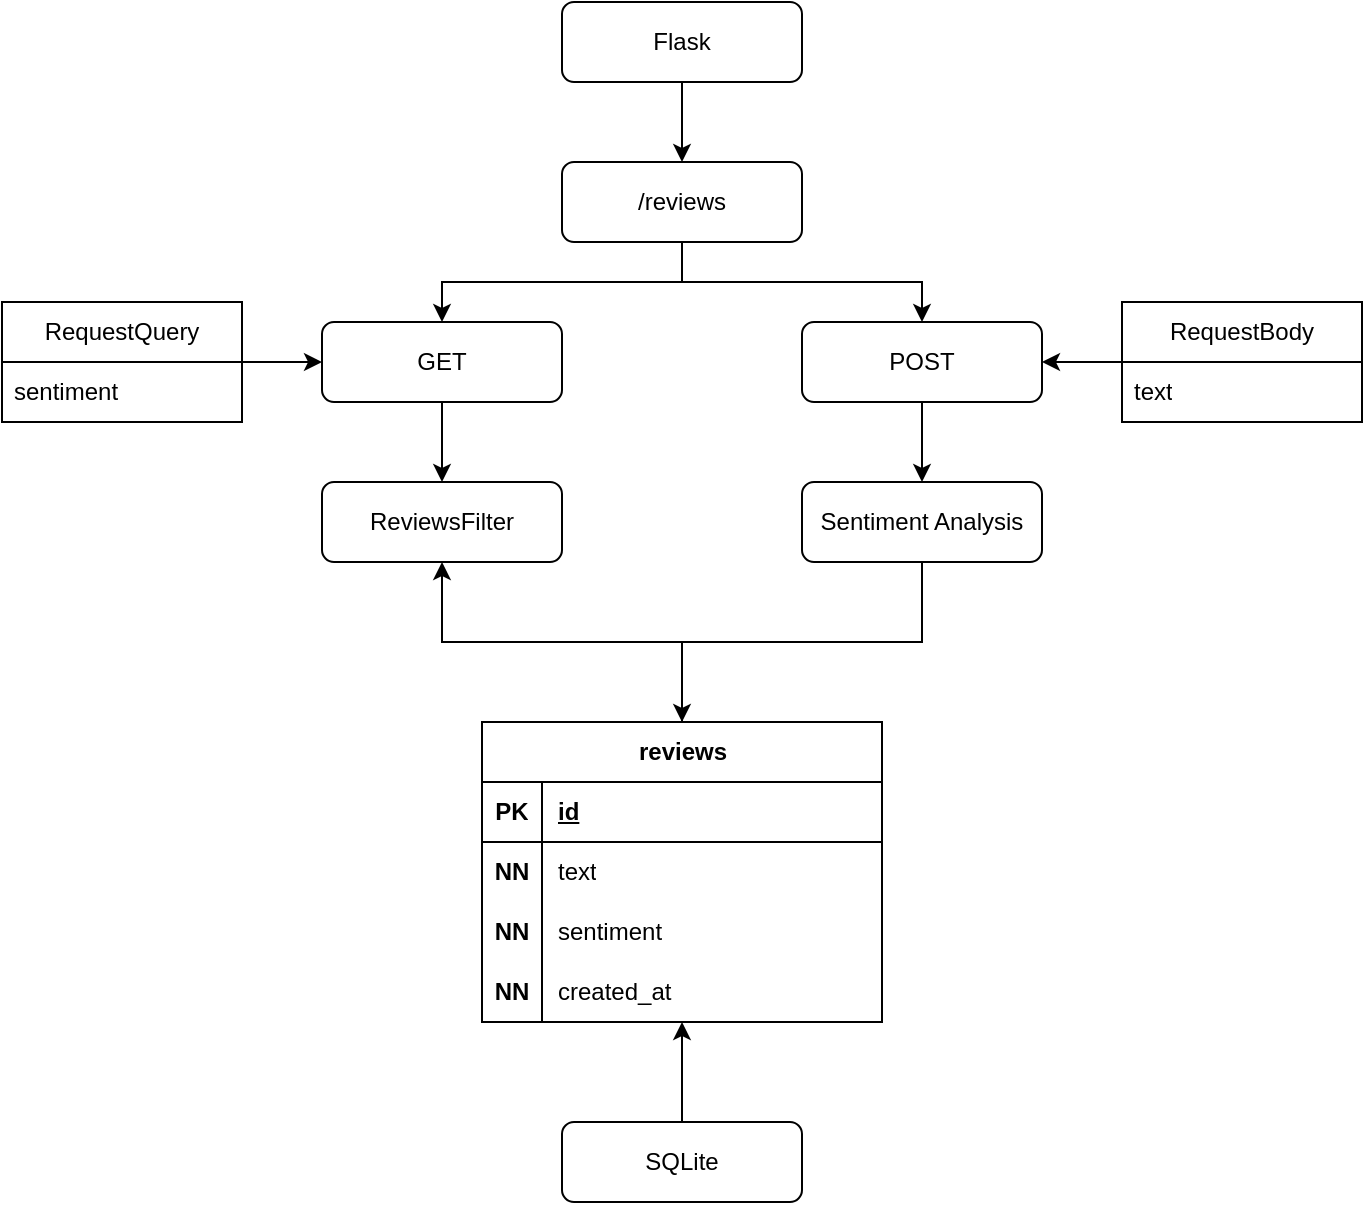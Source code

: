 <mxfile version="27.0.9">
  <diagram name="Page-1" id="bwmpkLucZd5y22Payi5b">
    <mxGraphModel dx="803" dy="733" grid="1" gridSize="10" guides="1" tooltips="1" connect="1" arrows="1" fold="1" page="1" pageScale="1" pageWidth="850" pageHeight="1100" math="0" shadow="0">
      <root>
        <mxCell id="0" />
        <mxCell id="1" parent="0" />
        <mxCell id="IMDZ0DuiXAJjl9hzex_8-4" value="" style="edgeStyle=orthogonalEdgeStyle;rounded=0;orthogonalLoop=1;jettySize=auto;html=1;" edge="1" parent="1" source="IMDZ0DuiXAJjl9hzex_8-1" target="IMDZ0DuiXAJjl9hzex_8-3">
          <mxGeometry relative="1" as="geometry" />
        </mxCell>
        <mxCell id="IMDZ0DuiXAJjl9hzex_8-1" value="Flask" style="rounded=1;whiteSpace=wrap;html=1;" vertex="1" parent="1">
          <mxGeometry x="440" y="240" width="120" height="40" as="geometry" />
        </mxCell>
        <mxCell id="IMDZ0DuiXAJjl9hzex_8-25" style="edgeStyle=orthogonalEdgeStyle;rounded=0;orthogonalLoop=1;jettySize=auto;html=1;" edge="1" parent="1" source="IMDZ0DuiXAJjl9hzex_8-2" target="IMDZ0DuiXAJjl9hzex_8-9">
          <mxGeometry relative="1" as="geometry" />
        </mxCell>
        <mxCell id="IMDZ0DuiXAJjl9hzex_8-2" value="SQLite" style="rounded=1;whiteSpace=wrap;html=1;" vertex="1" parent="1">
          <mxGeometry x="440" y="800" width="120" height="40" as="geometry" />
        </mxCell>
        <mxCell id="IMDZ0DuiXAJjl9hzex_8-6" value="" style="edgeStyle=orthogonalEdgeStyle;rounded=0;orthogonalLoop=1;jettySize=auto;html=1;" edge="1" parent="1" source="IMDZ0DuiXAJjl9hzex_8-3" target="IMDZ0DuiXAJjl9hzex_8-5">
          <mxGeometry relative="1" as="geometry" />
        </mxCell>
        <mxCell id="IMDZ0DuiXAJjl9hzex_8-8" style="edgeStyle=orthogonalEdgeStyle;rounded=0;orthogonalLoop=1;jettySize=auto;html=1;" edge="1" parent="1" source="IMDZ0DuiXAJjl9hzex_8-3" target="IMDZ0DuiXAJjl9hzex_8-7">
          <mxGeometry relative="1" as="geometry" />
        </mxCell>
        <mxCell id="IMDZ0DuiXAJjl9hzex_8-3" value="/reviews" style="whiteSpace=wrap;html=1;rounded=1;" vertex="1" parent="1">
          <mxGeometry x="440" y="320" width="120" height="40" as="geometry" />
        </mxCell>
        <mxCell id="IMDZ0DuiXAJjl9hzex_8-45" style="edgeStyle=orthogonalEdgeStyle;rounded=0;orthogonalLoop=1;jettySize=auto;html=1;" edge="1" parent="1" source="IMDZ0DuiXAJjl9hzex_8-5" target="IMDZ0DuiXAJjl9hzex_8-44">
          <mxGeometry relative="1" as="geometry" />
        </mxCell>
        <mxCell id="IMDZ0DuiXAJjl9hzex_8-5" value="GET" style="whiteSpace=wrap;html=1;rounded=1;" vertex="1" parent="1">
          <mxGeometry x="320" y="400" width="120" height="40" as="geometry" />
        </mxCell>
        <mxCell id="IMDZ0DuiXAJjl9hzex_8-41" style="edgeStyle=orthogonalEdgeStyle;rounded=0;orthogonalLoop=1;jettySize=auto;html=1;" edge="1" parent="1" source="IMDZ0DuiXAJjl9hzex_8-7" target="IMDZ0DuiXAJjl9hzex_8-37">
          <mxGeometry relative="1" as="geometry" />
        </mxCell>
        <mxCell id="IMDZ0DuiXAJjl9hzex_8-7" value="POST" style="whiteSpace=wrap;html=1;rounded=1;" vertex="1" parent="1">
          <mxGeometry x="560" y="400" width="120" height="40" as="geometry" />
        </mxCell>
        <mxCell id="IMDZ0DuiXAJjl9hzex_8-47" style="edgeStyle=orthogonalEdgeStyle;rounded=0;orthogonalLoop=1;jettySize=auto;html=1;" edge="1" parent="1" source="IMDZ0DuiXAJjl9hzex_8-9" target="IMDZ0DuiXAJjl9hzex_8-44">
          <mxGeometry relative="1" as="geometry" />
        </mxCell>
        <mxCell id="IMDZ0DuiXAJjl9hzex_8-9" value="reviews" style="shape=table;startSize=30;container=1;collapsible=1;childLayout=tableLayout;fixedRows=1;rowLines=0;fontStyle=1;align=center;resizeLast=1;html=1;" vertex="1" parent="1">
          <mxGeometry x="400" y="600" width="200" height="150" as="geometry" />
        </mxCell>
        <mxCell id="IMDZ0DuiXAJjl9hzex_8-10" value="" style="shape=tableRow;horizontal=0;startSize=0;swimlaneHead=0;swimlaneBody=0;fillColor=none;collapsible=0;dropTarget=0;points=[[0,0.5],[1,0.5]];portConstraint=eastwest;top=0;left=0;right=0;bottom=1;" vertex="1" parent="IMDZ0DuiXAJjl9hzex_8-9">
          <mxGeometry y="30" width="200" height="30" as="geometry" />
        </mxCell>
        <mxCell id="IMDZ0DuiXAJjl9hzex_8-11" value="PK" style="shape=partialRectangle;connectable=0;fillColor=none;top=0;left=0;bottom=0;right=0;fontStyle=1;overflow=hidden;whiteSpace=wrap;html=1;" vertex="1" parent="IMDZ0DuiXAJjl9hzex_8-10">
          <mxGeometry width="30" height="30" as="geometry">
            <mxRectangle width="30" height="30" as="alternateBounds" />
          </mxGeometry>
        </mxCell>
        <mxCell id="IMDZ0DuiXAJjl9hzex_8-12" value="id" style="shape=partialRectangle;connectable=0;fillColor=none;top=0;left=0;bottom=0;right=0;align=left;spacingLeft=6;fontStyle=5;overflow=hidden;whiteSpace=wrap;html=1;" vertex="1" parent="IMDZ0DuiXAJjl9hzex_8-10">
          <mxGeometry x="30" width="170" height="30" as="geometry">
            <mxRectangle width="170" height="30" as="alternateBounds" />
          </mxGeometry>
        </mxCell>
        <mxCell id="IMDZ0DuiXAJjl9hzex_8-13" value="" style="shape=tableRow;horizontal=0;startSize=0;swimlaneHead=0;swimlaneBody=0;fillColor=none;collapsible=0;dropTarget=0;points=[[0,0.5],[1,0.5]];portConstraint=eastwest;top=0;left=0;right=0;bottom=0;" vertex="1" parent="IMDZ0DuiXAJjl9hzex_8-9">
          <mxGeometry y="60" width="200" height="30" as="geometry" />
        </mxCell>
        <mxCell id="IMDZ0DuiXAJjl9hzex_8-14" value="&lt;b&gt;NN&lt;/b&gt;" style="shape=partialRectangle;connectable=0;fillColor=none;top=0;left=0;bottom=0;right=0;editable=1;overflow=hidden;whiteSpace=wrap;html=1;" vertex="1" parent="IMDZ0DuiXAJjl9hzex_8-13">
          <mxGeometry width="30" height="30" as="geometry">
            <mxRectangle width="30" height="30" as="alternateBounds" />
          </mxGeometry>
        </mxCell>
        <mxCell id="IMDZ0DuiXAJjl9hzex_8-15" value="text" style="shape=partialRectangle;connectable=0;fillColor=none;top=0;left=0;bottom=0;right=0;align=left;spacingLeft=6;overflow=hidden;whiteSpace=wrap;html=1;" vertex="1" parent="IMDZ0DuiXAJjl9hzex_8-13">
          <mxGeometry x="30" width="170" height="30" as="geometry">
            <mxRectangle width="170" height="30" as="alternateBounds" />
          </mxGeometry>
        </mxCell>
        <mxCell id="IMDZ0DuiXAJjl9hzex_8-16" value="" style="shape=tableRow;horizontal=0;startSize=0;swimlaneHead=0;swimlaneBody=0;fillColor=none;collapsible=0;dropTarget=0;points=[[0,0.5],[1,0.5]];portConstraint=eastwest;top=0;left=0;right=0;bottom=0;" vertex="1" parent="IMDZ0DuiXAJjl9hzex_8-9">
          <mxGeometry y="90" width="200" height="30" as="geometry" />
        </mxCell>
        <mxCell id="IMDZ0DuiXAJjl9hzex_8-17" value="&lt;b&gt;NN&lt;/b&gt;" style="shape=partialRectangle;connectable=0;fillColor=none;top=0;left=0;bottom=0;right=0;editable=1;overflow=hidden;whiteSpace=wrap;html=1;" vertex="1" parent="IMDZ0DuiXAJjl9hzex_8-16">
          <mxGeometry width="30" height="30" as="geometry">
            <mxRectangle width="30" height="30" as="alternateBounds" />
          </mxGeometry>
        </mxCell>
        <mxCell id="IMDZ0DuiXAJjl9hzex_8-18" value="sentiment" style="shape=partialRectangle;connectable=0;fillColor=none;top=0;left=0;bottom=0;right=0;align=left;spacingLeft=6;overflow=hidden;whiteSpace=wrap;html=1;" vertex="1" parent="IMDZ0DuiXAJjl9hzex_8-16">
          <mxGeometry x="30" width="170" height="30" as="geometry">
            <mxRectangle width="170" height="30" as="alternateBounds" />
          </mxGeometry>
        </mxCell>
        <mxCell id="IMDZ0DuiXAJjl9hzex_8-19" value="" style="shape=tableRow;horizontal=0;startSize=0;swimlaneHead=0;swimlaneBody=0;fillColor=none;collapsible=0;dropTarget=0;points=[[0,0.5],[1,0.5]];portConstraint=eastwest;top=0;left=0;right=0;bottom=0;" vertex="1" parent="IMDZ0DuiXAJjl9hzex_8-9">
          <mxGeometry y="120" width="200" height="30" as="geometry" />
        </mxCell>
        <mxCell id="IMDZ0DuiXAJjl9hzex_8-20" value="&lt;b&gt;NN&lt;/b&gt;" style="shape=partialRectangle;connectable=0;fillColor=none;top=0;left=0;bottom=0;right=0;editable=1;overflow=hidden;whiteSpace=wrap;html=1;" vertex="1" parent="IMDZ0DuiXAJjl9hzex_8-19">
          <mxGeometry width="30" height="30" as="geometry">
            <mxRectangle width="30" height="30" as="alternateBounds" />
          </mxGeometry>
        </mxCell>
        <mxCell id="IMDZ0DuiXAJjl9hzex_8-21" value="created_at" style="shape=partialRectangle;connectable=0;fillColor=none;top=0;left=0;bottom=0;right=0;align=left;spacingLeft=6;overflow=hidden;whiteSpace=wrap;html=1;" vertex="1" parent="IMDZ0DuiXAJjl9hzex_8-19">
          <mxGeometry x="30" width="170" height="30" as="geometry">
            <mxRectangle width="170" height="30" as="alternateBounds" />
          </mxGeometry>
        </mxCell>
        <mxCell id="IMDZ0DuiXAJjl9hzex_8-40" style="edgeStyle=orthogonalEdgeStyle;rounded=0;orthogonalLoop=1;jettySize=auto;html=1;" edge="1" parent="1" source="IMDZ0DuiXAJjl9hzex_8-26" target="IMDZ0DuiXAJjl9hzex_8-7">
          <mxGeometry relative="1" as="geometry" />
        </mxCell>
        <mxCell id="IMDZ0DuiXAJjl9hzex_8-26" value="RequestBody" style="swimlane;fontStyle=0;childLayout=stackLayout;horizontal=1;startSize=30;horizontalStack=0;resizeParent=1;resizeParentMax=0;resizeLast=0;collapsible=1;marginBottom=0;whiteSpace=wrap;html=1;" vertex="1" parent="1">
          <mxGeometry x="720" y="390" width="120" height="60" as="geometry" />
        </mxCell>
        <mxCell id="IMDZ0DuiXAJjl9hzex_8-27" value="text" style="text;strokeColor=none;fillColor=none;align=left;verticalAlign=middle;spacingLeft=4;spacingRight=4;overflow=hidden;points=[[0,0.5],[1,0.5]];portConstraint=eastwest;rotatable=0;whiteSpace=wrap;html=1;" vertex="1" parent="IMDZ0DuiXAJjl9hzex_8-26">
          <mxGeometry y="30" width="120" height="30" as="geometry" />
        </mxCell>
        <mxCell id="IMDZ0DuiXAJjl9hzex_8-46" style="edgeStyle=orthogonalEdgeStyle;rounded=0;orthogonalLoop=1;jettySize=auto;html=1;" edge="1" parent="1" source="IMDZ0DuiXAJjl9hzex_8-34" target="IMDZ0DuiXAJjl9hzex_8-5">
          <mxGeometry relative="1" as="geometry" />
        </mxCell>
        <mxCell id="IMDZ0DuiXAJjl9hzex_8-34" value="RequestQuery" style="swimlane;fontStyle=0;childLayout=stackLayout;horizontal=1;startSize=30;horizontalStack=0;resizeParent=1;resizeParentMax=0;resizeLast=0;collapsible=1;marginBottom=0;whiteSpace=wrap;html=1;" vertex="1" parent="1">
          <mxGeometry x="160" y="390" width="120" height="60" as="geometry" />
        </mxCell>
        <mxCell id="IMDZ0DuiXAJjl9hzex_8-35" value="sentiment" style="text;strokeColor=none;fillColor=none;align=left;verticalAlign=middle;spacingLeft=4;spacingRight=4;overflow=hidden;points=[[0,0.5],[1,0.5]];portConstraint=eastwest;rotatable=0;whiteSpace=wrap;html=1;" vertex="1" parent="IMDZ0DuiXAJjl9hzex_8-34">
          <mxGeometry y="30" width="120" height="30" as="geometry" />
        </mxCell>
        <mxCell id="IMDZ0DuiXAJjl9hzex_8-43" style="edgeStyle=orthogonalEdgeStyle;rounded=0;orthogonalLoop=1;jettySize=auto;html=1;" edge="1" parent="1" source="IMDZ0DuiXAJjl9hzex_8-37" target="IMDZ0DuiXAJjl9hzex_8-9">
          <mxGeometry relative="1" as="geometry" />
        </mxCell>
        <mxCell id="IMDZ0DuiXAJjl9hzex_8-37" value="Sentiment Analysis" style="rounded=1;whiteSpace=wrap;html=1;" vertex="1" parent="1">
          <mxGeometry x="560" y="480" width="120" height="40" as="geometry" />
        </mxCell>
        <mxCell id="IMDZ0DuiXAJjl9hzex_8-44" value="ReviewsFilter" style="rounded=1;whiteSpace=wrap;html=1;" vertex="1" parent="1">
          <mxGeometry x="320" y="480" width="120" height="40" as="geometry" />
        </mxCell>
      </root>
    </mxGraphModel>
  </diagram>
</mxfile>
